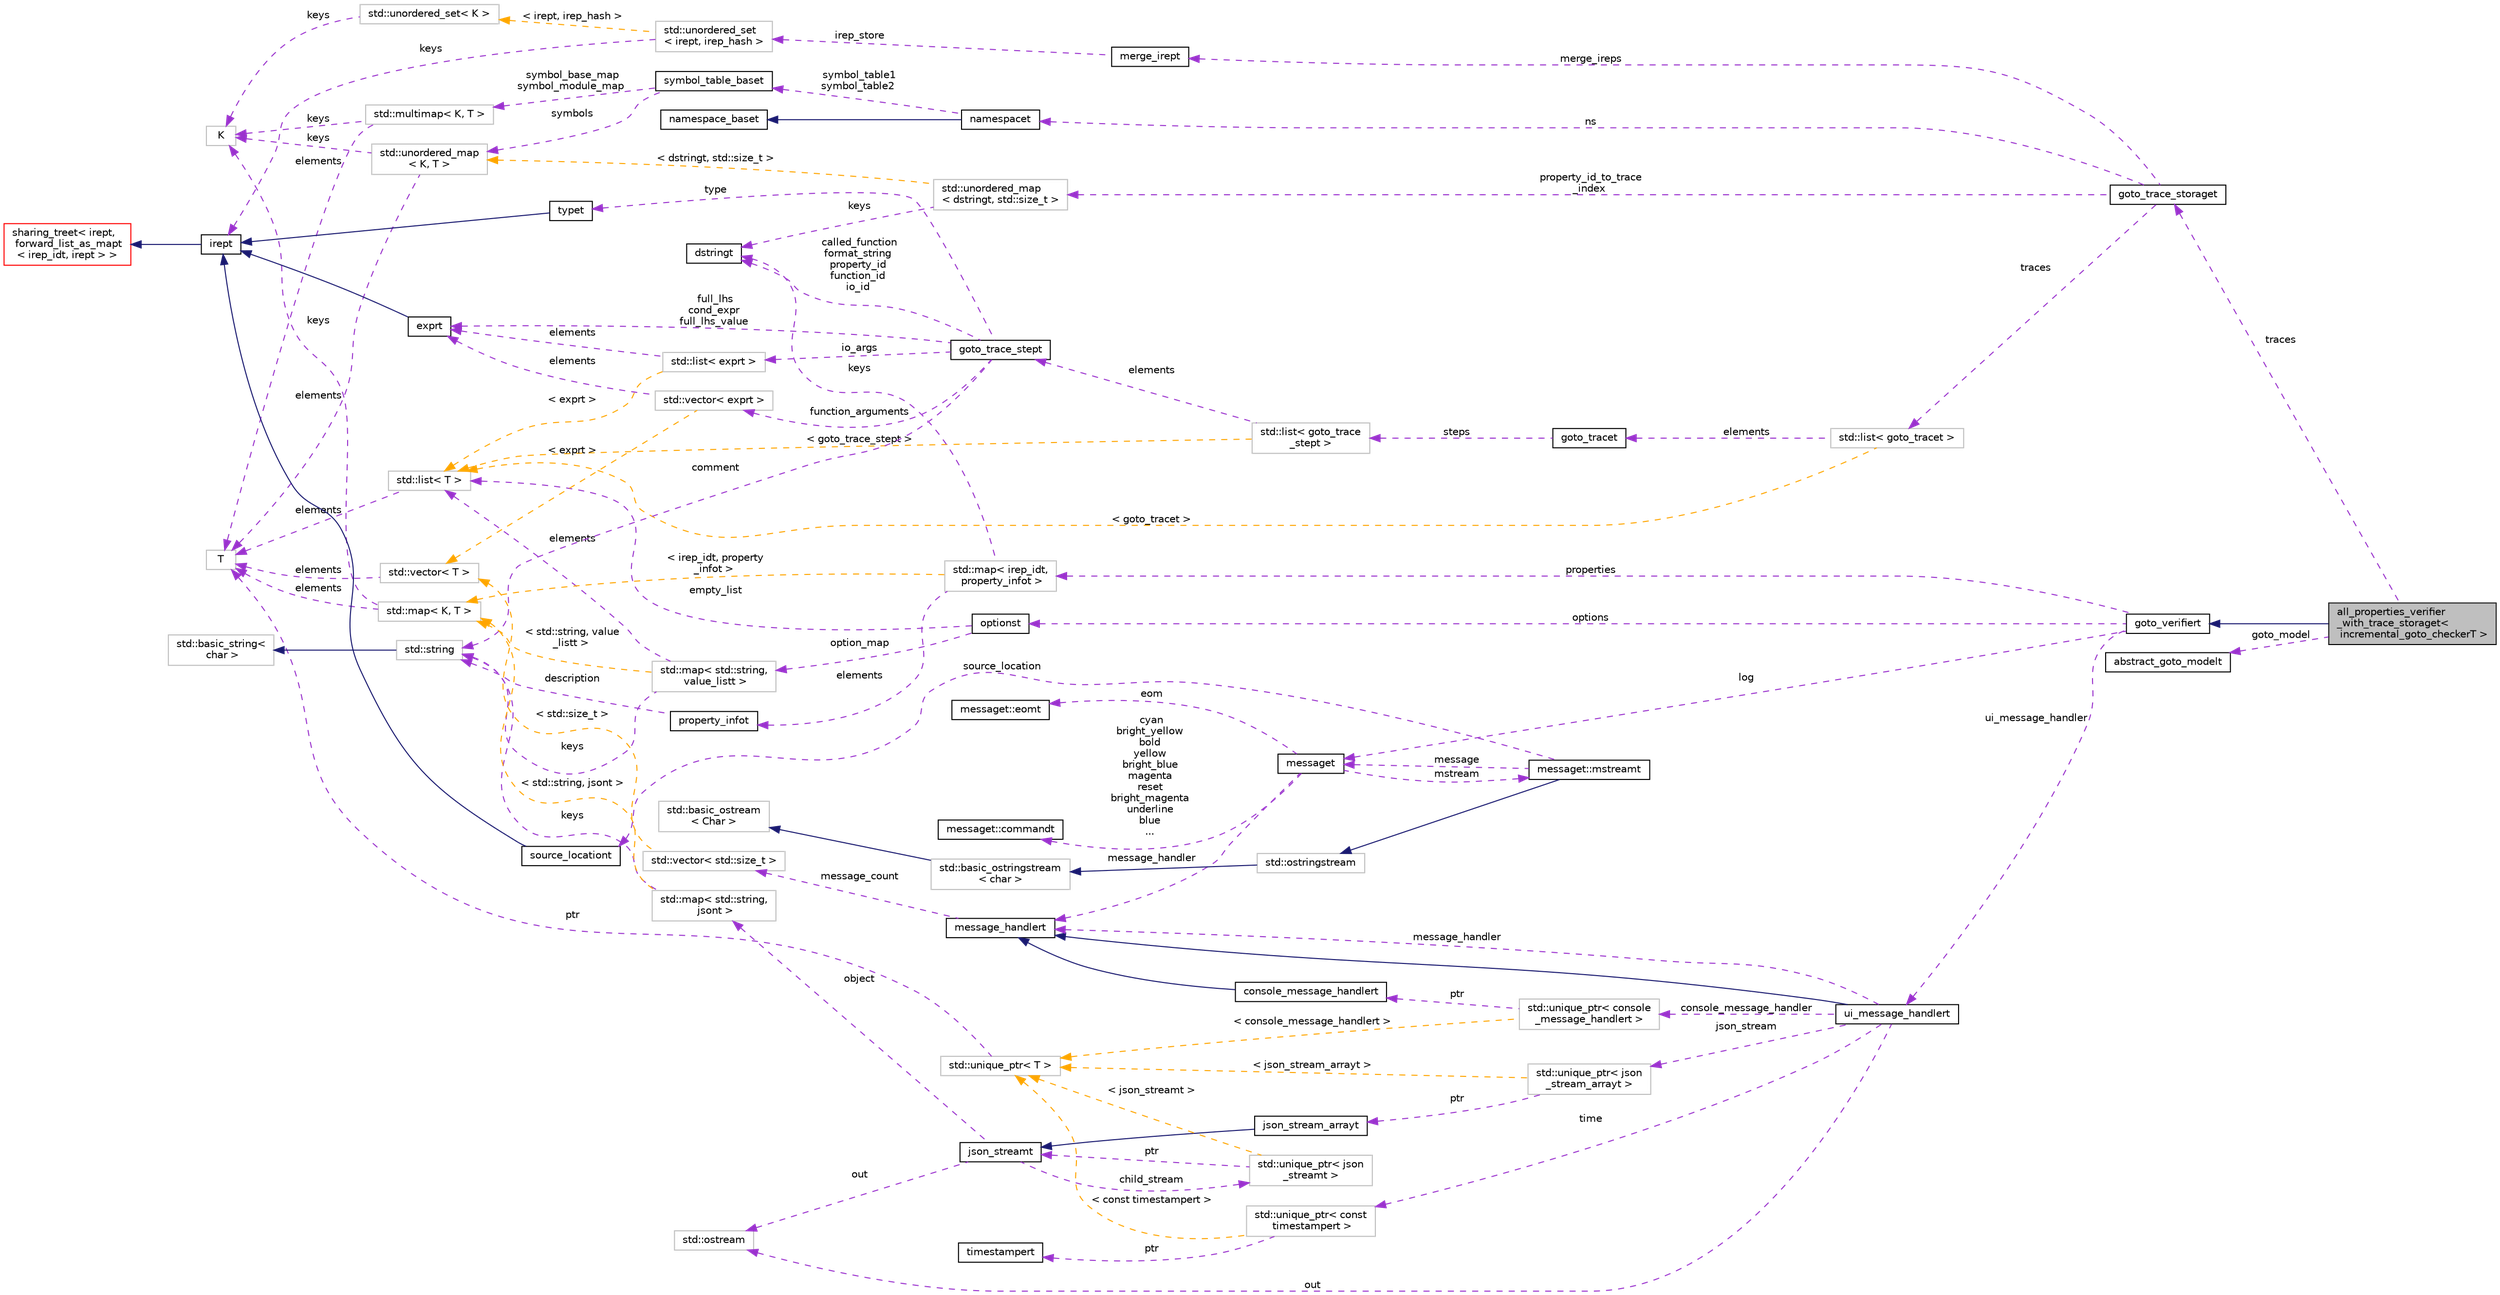 digraph "all_properties_verifier_with_trace_storaget&lt; incremental_goto_checkerT &gt;"
{
 // LATEX_PDF_SIZE
  bgcolor="transparent";
  edge [fontname="Helvetica",fontsize="10",labelfontname="Helvetica",labelfontsize="10"];
  node [fontname="Helvetica",fontsize="10",shape=record];
  rankdir="LR";
  Node1 [label="all_properties_verifier\l_with_trace_storaget\<\l incremental_goto_checkerT \>",height=0.2,width=0.4,color="black", fillcolor="grey75", style="filled", fontcolor="black",tooltip=" "];
  Node2 -> Node1 [dir="back",color="midnightblue",fontsize="10",style="solid",fontname="Helvetica"];
  Node2 [label="goto_verifiert",height=0.2,width=0.4,color="black",URL="$classgoto__verifiert.html",tooltip="An implementation of goto_verifiert checks all properties in a goto model."];
  Node3 -> Node2 [dir="back",color="darkorchid3",fontsize="10",style="dashed",label=" options" ,fontname="Helvetica"];
  Node3 [label="optionst",height=0.2,width=0.4,color="black",URL="$classoptionst.html",tooltip=" "];
  Node4 -> Node3 [dir="back",color="darkorchid3",fontsize="10",style="dashed",label=" empty_list" ,fontname="Helvetica"];
  Node4 [label="std::list\< T \>",height=0.2,width=0.4,color="grey75",tooltip="STL class."];
  Node5 -> Node4 [dir="back",color="darkorchid3",fontsize="10",style="dashed",label=" elements" ,fontname="Helvetica"];
  Node5 [label="T",height=0.2,width=0.4,color="grey75",tooltip=" "];
  Node6 -> Node3 [dir="back",color="darkorchid3",fontsize="10",style="dashed",label=" option_map" ,fontname="Helvetica"];
  Node6 [label="std::map\< std::string,\l value_listt \>",height=0.2,width=0.4,color="grey75",tooltip=" "];
  Node4 -> Node6 [dir="back",color="darkorchid3",fontsize="10",style="dashed",label=" elements" ,fontname="Helvetica"];
  Node7 -> Node6 [dir="back",color="darkorchid3",fontsize="10",style="dashed",label=" keys" ,fontname="Helvetica"];
  Node7 [label="std::string",height=0.2,width=0.4,color="grey75",tooltip="STL class."];
  Node8 -> Node7 [dir="back",color="midnightblue",fontsize="10",style="solid",fontname="Helvetica"];
  Node8 [label="std::basic_string\<\l char \>",height=0.2,width=0.4,color="grey75",tooltip="STL class."];
  Node9 -> Node6 [dir="back",color="orange",fontsize="10",style="dashed",label=" \< std::string, value\l_listt \>" ,fontname="Helvetica"];
  Node9 [label="std::map\< K, T \>",height=0.2,width=0.4,color="grey75",tooltip="STL class."];
  Node10 -> Node9 [dir="back",color="darkorchid3",fontsize="10",style="dashed",label=" keys" ,fontname="Helvetica"];
  Node10 [label="K",height=0.2,width=0.4,color="grey75",tooltip=" "];
  Node5 -> Node9 [dir="back",color="darkorchid3",fontsize="10",style="dashed",label=" elements" ,fontname="Helvetica"];
  Node11 -> Node2 [dir="back",color="darkorchid3",fontsize="10",style="dashed",label=" properties" ,fontname="Helvetica"];
  Node11 [label="std::map\< irep_idt,\l property_infot \>",height=0.2,width=0.4,color="grey75",tooltip=" "];
  Node12 -> Node11 [dir="back",color="darkorchid3",fontsize="10",style="dashed",label=" elements" ,fontname="Helvetica"];
  Node12 [label="property_infot",height=0.2,width=0.4,color="black",URL="$structproperty__infot.html",tooltip=" "];
  Node7 -> Node12 [dir="back",color="darkorchid3",fontsize="10",style="dashed",label=" description" ,fontname="Helvetica"];
  Node13 -> Node11 [dir="back",color="darkorchid3",fontsize="10",style="dashed",label=" keys" ,fontname="Helvetica"];
  Node13 [label="dstringt",height=0.2,width=0.4,color="black",URL="$classdstringt.html",tooltip="dstringt has one field, an unsigned integer no which is an index into a static table of strings."];
  Node9 -> Node11 [dir="back",color="orange",fontsize="10",style="dashed",label=" \< irep_idt, property\l_infot \>" ,fontname="Helvetica"];
  Node14 -> Node2 [dir="back",color="darkorchid3",fontsize="10",style="dashed",label=" log" ,fontname="Helvetica"];
  Node14 [label="messaget",height=0.2,width=0.4,color="black",URL="$classmessaget.html",tooltip="Class that provides messages with a built-in verbosity 'level'."];
  Node15 -> Node14 [dir="back",color="darkorchid3",fontsize="10",style="dashed",label=" message_handler" ,fontname="Helvetica"];
  Node15 [label="message_handlert",height=0.2,width=0.4,color="black",URL="$classmessage__handlert.html",tooltip=" "];
  Node16 -> Node15 [dir="back",color="darkorchid3",fontsize="10",style="dashed",label=" message_count" ,fontname="Helvetica"];
  Node16 [label="std::vector\< std::size_t \>",height=0.2,width=0.4,color="grey75",tooltip=" "];
  Node17 -> Node16 [dir="back",color="orange",fontsize="10",style="dashed",label=" \< std::size_t \>" ,fontname="Helvetica"];
  Node17 [label="std::vector\< T \>",height=0.2,width=0.4,color="grey75",tooltip="STL class."];
  Node5 -> Node17 [dir="back",color="darkorchid3",fontsize="10",style="dashed",label=" elements" ,fontname="Helvetica"];
  Node18 -> Node14 [dir="back",color="darkorchid3",fontsize="10",style="dashed",label=" cyan\nbright_yellow\nbold\nyellow\nbright_blue\nmagenta\nreset\nbright_magenta\nunderline\nblue\n..." ,fontname="Helvetica"];
  Node18 [label="messaget::commandt",height=0.2,width=0.4,color="black",URL="$classmessaget_1_1commandt.html",tooltip=" "];
  Node19 -> Node14 [dir="back",color="darkorchid3",fontsize="10",style="dashed",label=" mstream" ,fontname="Helvetica"];
  Node19 [label="messaget::mstreamt",height=0.2,width=0.4,color="black",URL="$classmessaget_1_1mstreamt.html",tooltip=" "];
  Node20 -> Node19 [dir="back",color="midnightblue",fontsize="10",style="solid",fontname="Helvetica"];
  Node20 [label="std::ostringstream",height=0.2,width=0.4,color="grey75",tooltip="STL class."];
  Node21 -> Node20 [dir="back",color="midnightblue",fontsize="10",style="solid",fontname="Helvetica"];
  Node21 [label="std::basic_ostringstream\l\< char \>",height=0.2,width=0.4,color="grey75",tooltip="STL class."];
  Node22 -> Node21 [dir="back",color="midnightblue",fontsize="10",style="solid",fontname="Helvetica"];
  Node22 [label="std::basic_ostream\l\< Char \>",height=0.2,width=0.4,color="grey75",tooltip="STL class."];
  Node14 -> Node19 [dir="back",color="darkorchid3",fontsize="10",style="dashed",label=" message" ,fontname="Helvetica"];
  Node25 -> Node19 [dir="back",color="darkorchid3",fontsize="10",style="dashed",label=" source_location" ,fontname="Helvetica"];
  Node25 [label="source_locationt",height=0.2,width=0.4,color="black",URL="$classsource__locationt.html",tooltip=" "];
  Node26 -> Node25 [dir="back",color="midnightblue",fontsize="10",style="solid",fontname="Helvetica"];
  Node26 [label="irept",height=0.2,width=0.4,color="black",URL="$classirept.html",tooltip="There are a large number of kinds of tree structured or tree-like data in CPROVER."];
  Node27 -> Node26 [dir="back",color="midnightblue",fontsize="10",style="solid",fontname="Helvetica"];
  Node27 [label="sharing_treet\< irept,\l forward_list_as_mapt\l\< irep_idt, irept \> \>",height=0.2,width=0.4,color="red",URL="$classsharing__treet.html",tooltip=" "];
  Node32 -> Node14 [dir="back",color="darkorchid3",fontsize="10",style="dashed",label=" eom" ,fontname="Helvetica"];
  Node32 [label="messaget::eomt",height=0.2,width=0.4,color="black",URL="$classmessaget_1_1eomt.html",tooltip=" "];
  Node33 -> Node2 [dir="back",color="darkorchid3",fontsize="10",style="dashed",label=" ui_message_handler" ,fontname="Helvetica"];
  Node33 [label="ui_message_handlert",height=0.2,width=0.4,color="black",URL="$classui__message__handlert.html",tooltip=" "];
  Node15 -> Node33 [dir="back",color="midnightblue",fontsize="10",style="solid",fontname="Helvetica"];
  Node15 -> Node33 [dir="back",color="darkorchid3",fontsize="10",style="dashed",label=" message_handler" ,fontname="Helvetica"];
  Node34 -> Node33 [dir="back",color="darkorchid3",fontsize="10",style="dashed",label=" json_stream" ,fontname="Helvetica"];
  Node34 [label="std::unique_ptr\< json\l_stream_arrayt \>",height=0.2,width=0.4,color="grey75",tooltip=" "];
  Node35 -> Node34 [dir="back",color="darkorchid3",fontsize="10",style="dashed",label=" ptr" ,fontname="Helvetica"];
  Node35 [label="json_stream_arrayt",height=0.2,width=0.4,color="black",URL="$classjson__stream__arrayt.html",tooltip="Provides methods for streaming JSON arrays."];
  Node36 -> Node35 [dir="back",color="midnightblue",fontsize="10",style="solid",fontname="Helvetica"];
  Node36 [label="json_streamt",height=0.2,width=0.4,color="black",URL="$classjson__streamt.html",tooltip="This class provides a facility for streaming JSON objects directly to the output instead of waiting f..."];
  Node37 -> Node36 [dir="back",color="darkorchid3",fontsize="10",style="dashed",label=" child_stream" ,fontname="Helvetica"];
  Node37 [label="std::unique_ptr\< json\l_streamt \>",height=0.2,width=0.4,color="grey75",tooltip=" "];
  Node36 -> Node37 [dir="back",color="darkorchid3",fontsize="10",style="dashed",label=" ptr" ,fontname="Helvetica"];
  Node38 -> Node37 [dir="back",color="orange",fontsize="10",style="dashed",label=" \< json_streamt \>" ,fontname="Helvetica"];
  Node38 [label="std::unique_ptr\< T \>",height=0.2,width=0.4,color="grey75",tooltip="STL class."];
  Node5 -> Node38 [dir="back",color="darkorchid3",fontsize="10",style="dashed",label=" ptr" ,fontname="Helvetica"];
  Node39 -> Node36 [dir="back",color="darkorchid3",fontsize="10",style="dashed",label=" object" ,fontname="Helvetica"];
  Node39 [label="std::map\< std::string,\l jsont \>",height=0.2,width=0.4,color="grey75",tooltip=" "];
  Node7 -> Node39 [dir="back",color="darkorchid3",fontsize="10",style="dashed",label=" keys" ,fontname="Helvetica"];
  Node9 -> Node39 [dir="back",color="orange",fontsize="10",style="dashed",label=" \< std::string, jsont \>" ,fontname="Helvetica"];
  Node42 -> Node36 [dir="back",color="darkorchid3",fontsize="10",style="dashed",label=" out" ,fontname="Helvetica"];
  Node42 [label="std::ostream",height=0.2,width=0.4,color="grey75",tooltip="STL class."];
  Node38 -> Node34 [dir="back",color="orange",fontsize="10",style="dashed",label=" \< json_stream_arrayt \>" ,fontname="Helvetica"];
  Node44 -> Node33 [dir="back",color="darkorchid3",fontsize="10",style="dashed",label=" console_message_handler" ,fontname="Helvetica"];
  Node44 [label="std::unique_ptr\< console\l_message_handlert \>",height=0.2,width=0.4,color="grey75",tooltip=" "];
  Node45 -> Node44 [dir="back",color="darkorchid3",fontsize="10",style="dashed",label=" ptr" ,fontname="Helvetica"];
  Node45 [label="console_message_handlert",height=0.2,width=0.4,color="black",URL="$classconsole__message__handlert.html",tooltip=" "];
  Node15 -> Node45 [dir="back",color="midnightblue",fontsize="10",style="solid",fontname="Helvetica"];
  Node38 -> Node44 [dir="back",color="orange",fontsize="10",style="dashed",label=" \< console_message_handlert \>" ,fontname="Helvetica"];
  Node42 -> Node33 [dir="back",color="darkorchid3",fontsize="10",style="dashed",label=" out" ,fontname="Helvetica"];
  Node46 -> Node33 [dir="back",color="darkorchid3",fontsize="10",style="dashed",label=" time" ,fontname="Helvetica"];
  Node46 [label="std::unique_ptr\< const\l timestampert \>",height=0.2,width=0.4,color="grey75",tooltip=" "];
  Node47 -> Node46 [dir="back",color="darkorchid3",fontsize="10",style="dashed",label=" ptr" ,fontname="Helvetica"];
  Node47 [label="timestampert",height=0.2,width=0.4,color="black",URL="$classtimestampert.html",tooltip="Timestamp class hierarchy."];
  Node38 -> Node46 [dir="back",color="orange",fontsize="10",style="dashed",label=" \< const timestampert \>" ,fontname="Helvetica"];
  Node48 -> Node1 [dir="back",color="darkorchid3",fontsize="10",style="dashed",label=" goto_model" ,fontname="Helvetica"];
  Node48 [label="abstract_goto_modelt",height=0.2,width=0.4,color="black",URL="$classabstract__goto__modelt.html",tooltip="Abstract interface to eager or lazy GOTO models."];
  Node49 -> Node1 [dir="back",color="darkorchid3",fontsize="10",style="dashed",label=" traces" ,fontname="Helvetica"];
  Node49 [label="goto_trace_storaget",height=0.2,width=0.4,color="black",URL="$classgoto__trace__storaget.html",tooltip=" "];
  Node50 -> Node49 [dir="back",color="darkorchid3",fontsize="10",style="dashed",label=" property_id_to_trace\l_index" ,fontname="Helvetica"];
  Node50 [label="std::unordered_map\l\< dstringt, std::size_t \>",height=0.2,width=0.4,color="grey75",tooltip=" "];
  Node13 -> Node50 [dir="back",color="darkorchid3",fontsize="10",style="dashed",label=" keys" ,fontname="Helvetica"];
  Node51 -> Node50 [dir="back",color="orange",fontsize="10",style="dashed",label=" \< dstringt, std::size_t \>" ,fontname="Helvetica"];
  Node51 [label="std::unordered_map\l\< K, T \>",height=0.2,width=0.4,color="grey75",tooltip="STL class."];
  Node10 -> Node51 [dir="back",color="darkorchid3",fontsize="10",style="dashed",label=" keys" ,fontname="Helvetica"];
  Node5 -> Node51 [dir="back",color="darkorchid3",fontsize="10",style="dashed",label=" elements" ,fontname="Helvetica"];
  Node52 -> Node49 [dir="back",color="darkorchid3",fontsize="10",style="dashed",label=" merge_ireps" ,fontname="Helvetica"];
  Node52 [label="merge_irept",height=0.2,width=0.4,color="black",URL="$classmerge__irept.html",tooltip=" "];
  Node53 -> Node52 [dir="back",color="darkorchid3",fontsize="10",style="dashed",label=" irep_store" ,fontname="Helvetica"];
  Node53 [label="std::unordered_set\l\< irept, irep_hash \>",height=0.2,width=0.4,color="grey75",tooltip=" "];
  Node26 -> Node53 [dir="back",color="darkorchid3",fontsize="10",style="dashed",label=" keys" ,fontname="Helvetica"];
  Node54 -> Node53 [dir="back",color="orange",fontsize="10",style="dashed",label=" \< irept, irep_hash \>" ,fontname="Helvetica"];
  Node54 [label="std::unordered_set\< K \>",height=0.2,width=0.4,color="grey75",tooltip="STL class."];
  Node10 -> Node54 [dir="back",color="darkorchid3",fontsize="10",style="dashed",label=" keys" ,fontname="Helvetica"];
  Node55 -> Node49 [dir="back",color="darkorchid3",fontsize="10",style="dashed",label=" ns" ,fontname="Helvetica"];
  Node55 [label="namespacet",height=0.2,width=0.4,color="black",URL="$classnamespacet.html",tooltip="A namespacet is essentially one or two symbol tables bound together, to allow for symbol lookups in t..."];
  Node56 -> Node55 [dir="back",color="midnightblue",fontsize="10",style="solid",fontname="Helvetica"];
  Node56 [label="namespace_baset",height=0.2,width=0.4,color="black",URL="$classnamespace__baset.html",tooltip="Basic interface for a namespace."];
  Node57 -> Node55 [dir="back",color="darkorchid3",fontsize="10",style="dashed",label=" symbol_table1\nsymbol_table2" ,fontname="Helvetica"];
  Node57 [label="symbol_table_baset",height=0.2,width=0.4,color="black",URL="$classsymbol__table__baset.html",tooltip="The symbol table base class interface."];
  Node58 -> Node57 [dir="back",color="darkorchid3",fontsize="10",style="dashed",label=" symbol_base_map\nsymbol_module_map" ,fontname="Helvetica"];
  Node58 [label="std::multimap\< K, T \>",height=0.2,width=0.4,color="grey75",tooltip="STL class."];
  Node10 -> Node58 [dir="back",color="darkorchid3",fontsize="10",style="dashed",label=" keys" ,fontname="Helvetica"];
  Node5 -> Node58 [dir="back",color="darkorchid3",fontsize="10",style="dashed",label=" elements" ,fontname="Helvetica"];
  Node51 -> Node57 [dir="back",color="darkorchid3",fontsize="10",style="dashed",label=" symbols" ,fontname="Helvetica"];
  Node59 -> Node49 [dir="back",color="darkorchid3",fontsize="10",style="dashed",label=" traces" ,fontname="Helvetica"];
  Node59 [label="std::list\< goto_tracet \>",height=0.2,width=0.4,color="grey75",tooltip=" "];
  Node60 -> Node59 [dir="back",color="darkorchid3",fontsize="10",style="dashed",label=" elements" ,fontname="Helvetica"];
  Node60 [label="goto_tracet",height=0.2,width=0.4,color="black",URL="$classgoto__tracet.html",tooltip="Trace of a GOTO program."];
  Node61 -> Node60 [dir="back",color="darkorchid3",fontsize="10",style="dashed",label=" steps" ,fontname="Helvetica"];
  Node61 [label="std::list\< goto_trace\l_stept \>",height=0.2,width=0.4,color="grey75",tooltip=" "];
  Node62 -> Node61 [dir="back",color="darkorchid3",fontsize="10",style="dashed",label=" elements" ,fontname="Helvetica"];
  Node62 [label="goto_trace_stept",height=0.2,width=0.4,color="black",URL="$classgoto__trace__stept.html",tooltip="Step of the trace of a GOTO program."];
  Node63 -> Node62 [dir="back",color="darkorchid3",fontsize="10",style="dashed",label=" io_args" ,fontname="Helvetica"];
  Node63 [label="std::list\< exprt \>",height=0.2,width=0.4,color="grey75",tooltip=" "];
  Node64 -> Node63 [dir="back",color="darkorchid3",fontsize="10",style="dashed",label=" elements" ,fontname="Helvetica"];
  Node64 [label="exprt",height=0.2,width=0.4,color="black",URL="$classexprt.html",tooltip="Base class for all expressions."];
  Node26 -> Node64 [dir="back",color="midnightblue",fontsize="10",style="solid",fontname="Helvetica"];
  Node4 -> Node63 [dir="back",color="orange",fontsize="10",style="dashed",label=" \< exprt \>" ,fontname="Helvetica"];
  Node65 -> Node62 [dir="back",color="darkorchid3",fontsize="10",style="dashed",label=" type" ,fontname="Helvetica"];
  Node65 [label="typet",height=0.2,width=0.4,color="black",URL="$classtypet.html",tooltip="The type of an expression, extends irept."];
  Node26 -> Node65 [dir="back",color="midnightblue",fontsize="10",style="solid",fontname="Helvetica"];
  Node13 -> Node62 [dir="back",color="darkorchid3",fontsize="10",style="dashed",label=" called_function\nformat_string\nproperty_id\nfunction_id\nio_id" ,fontname="Helvetica"];
  Node7 -> Node62 [dir="back",color="darkorchid3",fontsize="10",style="dashed",label=" comment" ,fontname="Helvetica"];
  Node64 -> Node62 [dir="back",color="darkorchid3",fontsize="10",style="dashed",label=" full_lhs\ncond_expr\nfull_lhs_value" ,fontname="Helvetica"];
  Node66 -> Node62 [dir="back",color="darkorchid3",fontsize="10",style="dashed",label=" function_arguments" ,fontname="Helvetica"];
  Node66 [label="std::vector\< exprt \>",height=0.2,width=0.4,color="grey75",tooltip=" "];
  Node64 -> Node66 [dir="back",color="darkorchid3",fontsize="10",style="dashed",label=" elements" ,fontname="Helvetica"];
  Node17 -> Node66 [dir="back",color="orange",fontsize="10",style="dashed",label=" \< exprt \>" ,fontname="Helvetica"];
  Node4 -> Node61 [dir="back",color="orange",fontsize="10",style="dashed",label=" \< goto_trace_stept \>" ,fontname="Helvetica"];
  Node4 -> Node59 [dir="back",color="orange",fontsize="10",style="dashed",label=" \< goto_tracet \>" ,fontname="Helvetica"];
}
